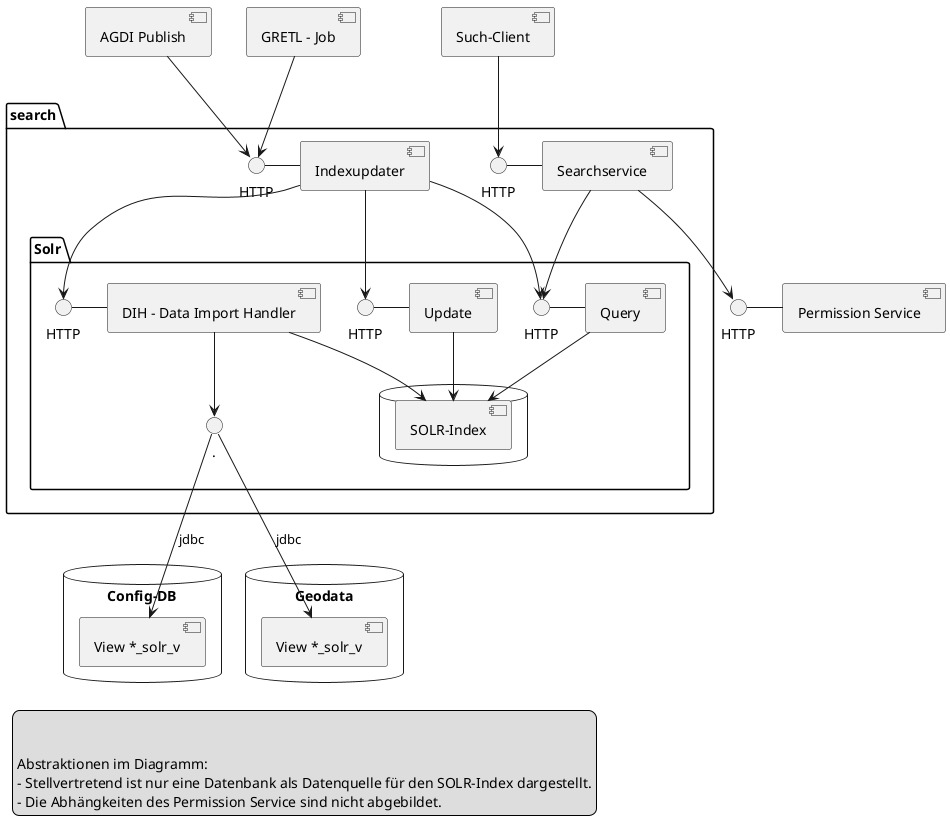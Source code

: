 @startuml
[Permission Service] as ps
() HTTP as psi
psi - ps
 
database "Config-DB" {
  [View *_solr_v] as config_v
}

database "Geodata" {
  [View *_solr_v] as data_v
}

package "search" {

  package "Solr" {
    together {
      [DIH - Data Import Handler] as dih
      () HTTP as dihi   
      dihi - dih 
    }
    
    () . as h1
    
    dih --> h1
    h1 --> config_v : jdbc
    h1 --> data_v : jdbc

    together {
      [Update] as uh
      () HTTP as uhi
      uhi - uh
    }
    
    together {
      () HTTP as qi    
      [Query] as q
      qi - q
    }
    
    database {
      [SOLR-Index] as si
    }
    dih --> si
    uh --> si
    q --> si
  }

  [Searchservice] as ss
  () HTTP as ssi
  ssi - ss
  ss --> qi
  ss --> psi

  [Indexupdater] as iu
  () HTTP as iui
  iui - iu
  iu --> uhi
  iu --> dihi
  iu --> qi
}

[AGDI Publish] --> iui
[GRETL - Job] --> iui
[Such-Client] --> ssi

legend bottom left

  
  Abstraktionen im Diagramm:
  - Stellvertretend ist nur eine Datenbank als Datenquelle für den SOLR-Index dargestellt.
  - Die Abhängkeiten des Permission Service sind nicht abgebildet.
endlegend
@enduml
